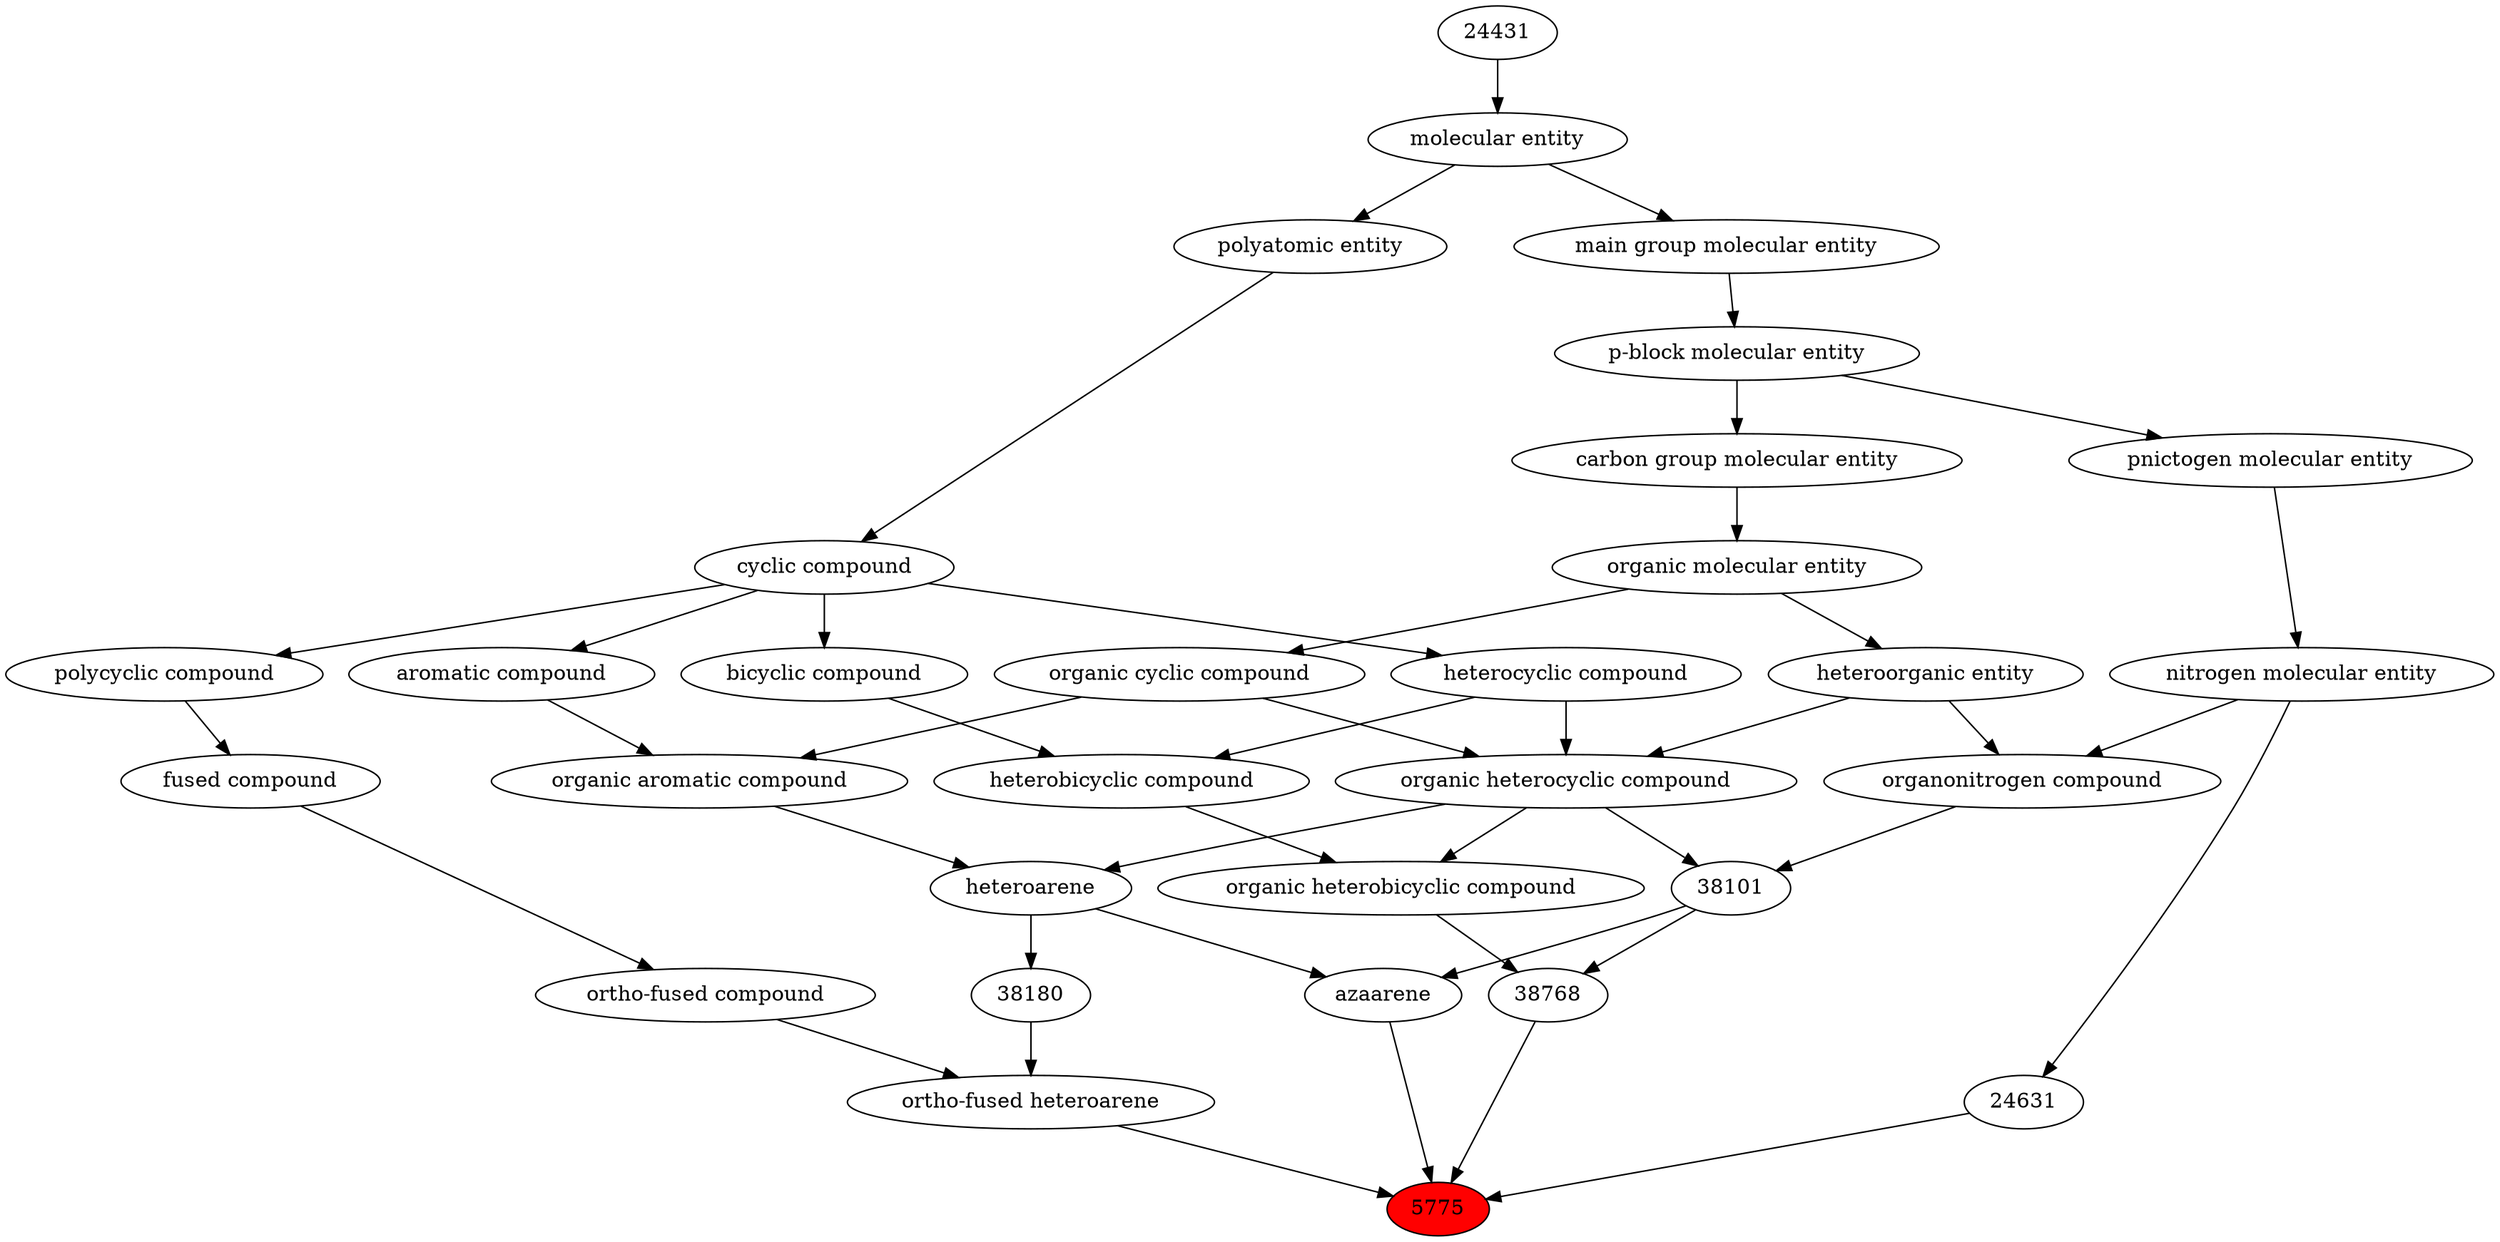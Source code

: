 digraph tree{ 
5775 [label="5775" fillcolor=red style=filled]
38768 -> 5775
50893 -> 5775
52362 -> 5775
24631 -> 5775
38768 [label="38768"]
27171 -> 38768
38101 -> 38768
50893 [label="azaarene"]
38101 -> 50893
33833 -> 50893
52362 [label="ortho-fused heteroarene"]
33637 -> 52362
38180 -> 52362
24631 [label="24631"]
51143 -> 24631
27171 [label="organic heterobicyclic compound"]
33672 -> 27171
24532 -> 27171
38101 [label="38101"]
24532 -> 38101
35352 -> 38101
33833 [label="heteroarene"]
33659 -> 33833
24532 -> 33833
33637 [label="ortho-fused compound"]
35293 -> 33637
38180 [label="38180"]
33833 -> 38180
51143 [label="nitrogen molecular entity"]
33302 -> 51143
33672 [label="heterobicyclic compound"]
33636 -> 33672
5686 -> 33672
24532 [label="organic heterocyclic compound"]
33285 -> 24532
33832 -> 24532
5686 -> 24532
35352 [label="organonitrogen compound"]
51143 -> 35352
33285 -> 35352
33659 [label="organic aromatic compound"]
33832 -> 33659
33655 -> 33659
35293 [label="fused compound"]
33635 -> 35293
33302 [label="pnictogen molecular entity"]
33675 -> 33302
33636 [label="bicyclic compound"]
33595 -> 33636
5686 [label="heterocyclic compound"]
33595 -> 5686
33285 [label="heteroorganic entity"]
50860 -> 33285
33832 [label="organic cyclic compound"]
50860 -> 33832
33655 [label="aromatic compound"]
33595 -> 33655
33635 [label="polycyclic compound"]
33595 -> 33635
33675 [label="p-block molecular entity"]
33579 -> 33675
33595 [label="cyclic compound"]
36357 -> 33595
50860 [label="organic molecular entity"]
33582 -> 50860
33579 [label="main group molecular entity"]
23367 -> 33579
36357 [label="polyatomic entity"]
23367 -> 36357
33582 [label="carbon group molecular entity"]
33675 -> 33582
23367 [label="molecular entity"]
24431 -> 23367
24431 [label="24431"]
}